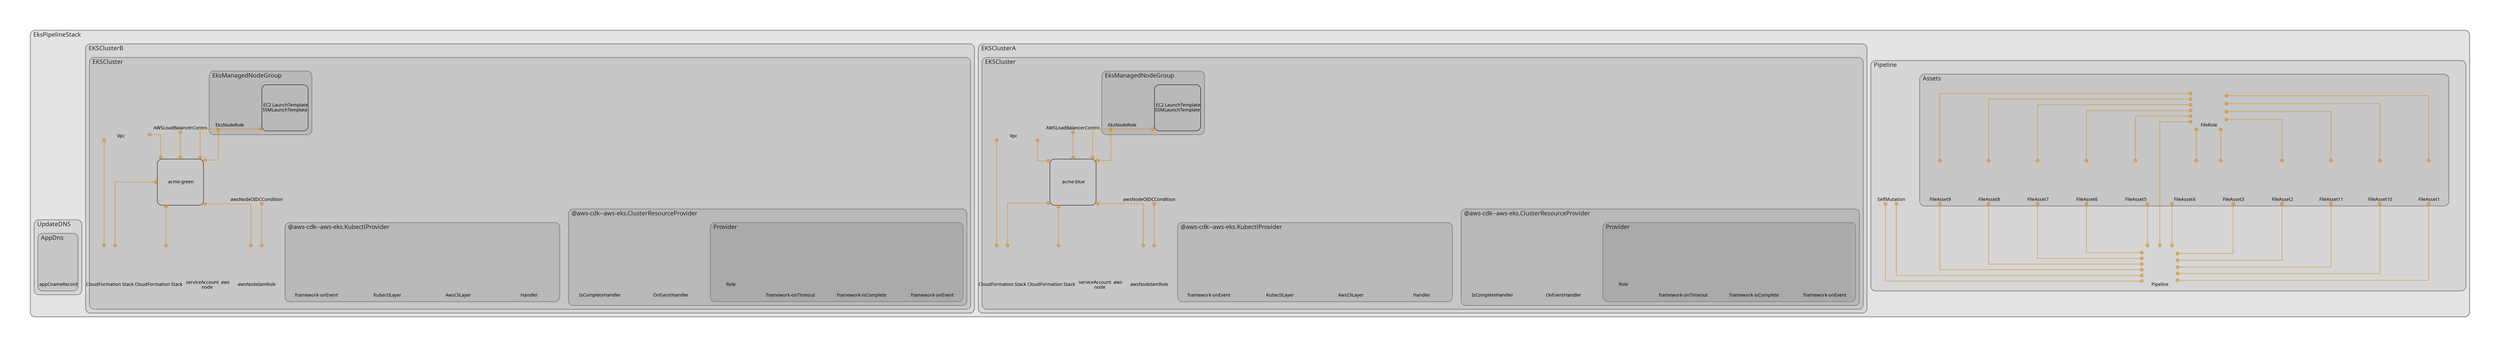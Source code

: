 digraph "Diagram" {
  splines = "ortho";
  pad = "1.0";
  nodesep = "0.60";
  ranksep = "0.75";
  fontname = "Sans-Serif";
  fontsize = "15";
  dpi = "200";
  rankdir = "BT";
  compound = "true";
  fontcolor = "#222222";
  edge [
    color = "#D5871488",
    penwidth = 2,
    arrowhead = "dot",
    arrowtail = "dot",
  ];
  node [
    shape = "box",
    style = "rounded",
    fixedsize = true,
    width = 1.7,
    height = 1.7,
    labelloc = "c",
    imagescale = true,
    fontname = "Sans-Serif",
    fontsize = 8,
    margin = 8,
  ];
  subgraph "EksPipelineStack" {
    subgraph "cluster-SubGraph.EksPipelineStack" {
      graph [
        label = "EksPipelineStack",
        labelloc = "b",
        labeljust = "l",
        margin = "10",
        fontsize = "16",
        penwidth = "2",
        pencolor = "#888888",
        style = "filled,rounded",
        fillcolor = "#e4e4e4",
      ];
      subgraph "cluster-SubGraph.Pipeline" {
        graph [
          label = "Pipeline",
          labelloc = "b",
          labeljust = "l",
          margin = "10",
          fontsize = "16",
          penwidth = "2",
          pencolor = "#888888",
          style = "filled,rounded",
          fillcolor = "#d6d6d6",
        ];
        "EksPipelineStack/Pipeline/Pipeline" [
          label = " Pipeline",
          fontsize = 12,
          image = "/Users/user1/Documents/GitHub/eks-cdk-pipelines/node_modules/cdk-dia/icons/aws/Service/Arch_Developer- Tools/64/Arch_AWS-CodePipeline_64@5x.png",
          imagescale = "true",
          imagepos = "tc",
          penwidth = "0",
          shape = "node",
          fixedsize = "true",
          labelloc = "b",
          width = 1.2,
          height = 1.466,
        ];
        "EksPipelineStack/Pipeline/UpdatePipeline/SelfMutation" [
          label = " SelfMutation",
          fontsize = 12,
          image = "/Users/user1/Documents/GitHub/eks-cdk-pipelines/node_modules/cdk-dia/icons/aws/Service/Arch_Developer- Tools/64/Arch_Amazon-CodeBuild_64@5x.png",
          imagescale = "true",
          imagepos = "tc",
          penwidth = "0",
          shape = "node",
          fixedsize = "true",
          labelloc = "b",
          width = 1.2,
          height = 1.466,
        ];
        subgraph "cluster-SubGraph.Assets" {
          graph [
            label = "Assets",
            labelloc = "b",
            labeljust = "l",
            margin = "10",
            fontsize = "16",
            penwidth = "2",
            pencolor = "#888888",
            style = "filled,rounded",
            fillcolor = "#c7c7c7",
          ];
          "EksPipelineStack/Pipeline/Assets/FileRole" [
            label = " FileRole",
            fontsize = 12,
            image = "/Users/user1/Documents/GitHub/eks-cdk-pipelines/node_modules/cdk-dia/icons/aws/Service/Arch_Security-Identity-Compliance/64/Arch_AWS-Identity-and-Access-Management_64@5x.png",
            imagescale = "true",
            imagepos = "tc",
            penwidth = "0",
            shape = "node",
            fixedsize = "true",
            labelloc = "b",
            width = 1.2,
            height = 1.466,
          ];
          "EksPipelineStack/Pipeline/Assets/FileAsset1" [
            label = " FileAsset1",
            fontsize = 12,
            image = "/Users/user1/Documents/GitHub/eks-cdk-pipelines/node_modules/cdk-dia/icons/aws/Service/Arch_Developer- Tools/64/Arch_Amazon-CodeBuild_64@5x.png",
            imagescale = "true",
            imagepos = "tc",
            penwidth = "0",
            shape = "node",
            fixedsize = "true",
            labelloc = "b",
            width = 1.2,
            height = 1.466,
          ];
          "EksPipelineStack/Pipeline/Assets/FileAsset10" [
            label = " FileAsset10",
            fontsize = 12,
            image = "/Users/user1/Documents/GitHub/eks-cdk-pipelines/node_modules/cdk-dia/icons/aws/Service/Arch_Developer- Tools/64/Arch_Amazon-CodeBuild_64@5x.png",
            imagescale = "true",
            imagepos = "tc",
            penwidth = "0",
            shape = "node",
            fixedsize = "true",
            labelloc = "b",
            width = 1.2,
            height = 1.466,
          ];
          "EksPipelineStack/Pipeline/Assets/FileAsset11" [
            label = " FileAsset11",
            fontsize = 12,
            image = "/Users/user1/Documents/GitHub/eks-cdk-pipelines/node_modules/cdk-dia/icons/aws/Service/Arch_Developer- Tools/64/Arch_Amazon-CodeBuild_64@5x.png",
            imagescale = "true",
            imagepos = "tc",
            penwidth = "0",
            shape = "node",
            fixedsize = "true",
            labelloc = "b",
            width = 1.2,
            height = 1.466,
          ];
          "EksPipelineStack/Pipeline/Assets/FileAsset2" [
            label = " FileAsset2",
            fontsize = 12,
            image = "/Users/user1/Documents/GitHub/eks-cdk-pipelines/node_modules/cdk-dia/icons/aws/Service/Arch_Developer- Tools/64/Arch_Amazon-CodeBuild_64@5x.png",
            imagescale = "true",
            imagepos = "tc",
            penwidth = "0",
            shape = "node",
            fixedsize = "true",
            labelloc = "b",
            width = 1.2,
            height = 1.466,
          ];
          "EksPipelineStack/Pipeline/Assets/FileAsset3" [
            label = " FileAsset3",
            fontsize = 12,
            image = "/Users/user1/Documents/GitHub/eks-cdk-pipelines/node_modules/cdk-dia/icons/aws/Service/Arch_Developer- Tools/64/Arch_Amazon-CodeBuild_64@5x.png",
            imagescale = "true",
            imagepos = "tc",
            penwidth = "0",
            shape = "node",
            fixedsize = "true",
            labelloc = "b",
            width = 1.2,
            height = 1.466,
          ];
          "EksPipelineStack/Pipeline/Assets/FileAsset4" [
            label = " FileAsset4",
            fontsize = 12,
            image = "/Users/user1/Documents/GitHub/eks-cdk-pipelines/node_modules/cdk-dia/icons/aws/Service/Arch_Developer- Tools/64/Arch_Amazon-CodeBuild_64@5x.png",
            imagescale = "true",
            imagepos = "tc",
            penwidth = "0",
            shape = "node",
            fixedsize = "true",
            labelloc = "b",
            width = 1.2,
            height = 1.466,
          ];
          "EksPipelineStack/Pipeline/Assets/FileAsset5" [
            label = " FileAsset5",
            fontsize = 12,
            image = "/Users/user1/Documents/GitHub/eks-cdk-pipelines/node_modules/cdk-dia/icons/aws/Service/Arch_Developer- Tools/64/Arch_Amazon-CodeBuild_64@5x.png",
            imagescale = "true",
            imagepos = "tc",
            penwidth = "0",
            shape = "node",
            fixedsize = "true",
            labelloc = "b",
            width = 1.2,
            height = 1.466,
          ];
          "EksPipelineStack/Pipeline/Assets/FileAsset6" [
            label = " FileAsset6",
            fontsize = 12,
            image = "/Users/user1/Documents/GitHub/eks-cdk-pipelines/node_modules/cdk-dia/icons/aws/Service/Arch_Developer- Tools/64/Arch_Amazon-CodeBuild_64@5x.png",
            imagescale = "true",
            imagepos = "tc",
            penwidth = "0",
            shape = "node",
            fixedsize = "true",
            labelloc = "b",
            width = 1.2,
            height = 1.466,
          ];
          "EksPipelineStack/Pipeline/Assets/FileAsset7" [
            label = " FileAsset7",
            fontsize = 12,
            image = "/Users/user1/Documents/GitHub/eks-cdk-pipelines/node_modules/cdk-dia/icons/aws/Service/Arch_Developer- Tools/64/Arch_Amazon-CodeBuild_64@5x.png",
            imagescale = "true",
            imagepos = "tc",
            penwidth = "0",
            shape = "node",
            fixedsize = "true",
            labelloc = "b",
            width = 1.2,
            height = 1.466,
          ];
          "EksPipelineStack/Pipeline/Assets/FileAsset8" [
            label = " FileAsset8",
            fontsize = 12,
            image = "/Users/user1/Documents/GitHub/eks-cdk-pipelines/node_modules/cdk-dia/icons/aws/Service/Arch_Developer- Tools/64/Arch_Amazon-CodeBuild_64@5x.png",
            imagescale = "true",
            imagepos = "tc",
            penwidth = "0",
            shape = "node",
            fixedsize = "true",
            labelloc = "b",
            width = 1.2,
            height = 1.466,
          ];
          "EksPipelineStack/Pipeline/Assets/FileAsset9" [
            label = " FileAsset9",
            fontsize = 12,
            image = "/Users/user1/Documents/GitHub/eks-cdk-pipelines/node_modules/cdk-dia/icons/aws/Service/Arch_Developer- Tools/64/Arch_Amazon-CodeBuild_64@5x.png",
            imagescale = "true",
            imagepos = "tc",
            penwidth = "0",
            shape = "node",
            fixedsize = "true",
            labelloc = "b",
            width = 1.2,
            height = 1.466,
          ];
        }
      }
      subgraph "cluster-SubGraph.EKSClusterA" {
        graph [
          label = "EKSClusterA",
          labelloc = "b",
          labeljust = "l",
          margin = "10",
          fontsize = "16",
          penwidth = "2",
          pencolor = "#888888",
          style = "filled,rounded",
          fillcolor = "#d6d6d6",
        ];
        subgraph "cluster-SubGraph.EKSCluster" {
          graph [
            label = "EKSCluster",
            labelloc = "b",
            labeljust = "l",
            margin = "10",
            fontsize = "16",
            penwidth = "2",
            pencolor = "#888888",
            style = "filled,rounded",
            fillcolor = "#c7c7c7",
          ];
          "EksPipelineStack/EKSClusterA/EKSCluster/Vpc" [
            label = " Vpc",
            fontsize = 12,
            image = "/Users/user1/Documents/GitHub/eks-cdk-pipelines/node_modules/cdk-dia/icons/aws/Service/Arch_Networking-Content/64/Arch_Amazon-Virtual-Private-Cloud_64@5x.png",
            imagescale = "true",
            imagepos = "tc",
            penwidth = "0",
            shape = "node",
            fixedsize = "true",
            labelloc = "b",
            width = 2,
            height = 2.266,
          ];
          "EksPipelineStack/EKSClusterA/EKSCluster/acme-blue" [
            label = " acme-blue",
            fontsize = 12,
          ];
          "EksPipelineStack/EKSClusterA/EKSCluster/awsNodeOIDCCondition" [
            label = " awsNodeOIDCCondition",
            fontsize = 12,
            image = "/Users/user1/Documents/GitHub/eks-cdk-pipelines/node_modules/cdk-dia/icons/aws/Service/Arch_Management-Governance/64/Arch_AWS-CloudFormation_64@5x.png",
            imagescale = "true",
            imagepos = "tc",
            penwidth = "0",
            shape = "node",
            fixedsize = "true",
            labelloc = "b",
            width = 1.2,
            height = 1.466,
          ];
          "EksPipelineStack/EKSClusterA/EKSCluster/awsNodeIamRole" [
            label = " awsNodeIamRole",
            fontsize = 12,
            image = "/Users/user1/Documents/GitHub/eks-cdk-pipelines/node_modules/cdk-dia/icons/aws/Service/Arch_Security-Identity-Compliance/64/Arch_AWS-Identity-and-Access-Management_64@5x.png",
            imagescale = "true",
            imagepos = "tc",
            penwidth = "0",
            shape = "node",
            fixedsize = "true",
            labelloc = "b",
            width = 1.2,
            height = 1.466,
          ];
          "EksPipelineStack/EKSClusterA/EKSCluster/serviceAccount--aws-node" [
            label = " serviceAccount  aws\nnode",
            fontsize = 12,
            image = "/Users/user1/Documents/GitHub/eks-cdk-pipelines/node_modules/cdk-dia/icons/aws/Service/Arch_Management-Governance/64/Arch_AWS-CloudFormation_64@5x.png",
            imagescale = "true",
            imagepos = "tc",
            penwidth = "0",
            shape = "node",
            fixedsize = "true",
            labelloc = "b",
            width = 1.2,
            height = 1.682,
          ];
          "EksPipelineStack/EKSClusterA/EKSCluster/@aws-cdk--aws-eks.ClusterResourceProvider.NestedStack/@aws-cdk--aws-eks.ClusterResourceProvider.NestedStackResource" [
            label = " CloudFormation Stack",
            fontsize = 12,
            image = "/Users/user1/Documents/GitHub/eks-cdk-pipelines/node_modules/cdk-dia/icons/aws/Service/Arch_Management-Governance/64/Arch_AWS-CloudFormation_64@5x.png",
            imagescale = "true",
            imagepos = "tc",
            penwidth = "0",
            shape = "node",
            fixedsize = "true",
            labelloc = "b",
            width = 1.2,
            height = 1.466,
          ];
          "EksPipelineStack/EKSClusterA/EKSCluster/@aws-cdk--aws-eks.KubectlProvider.NestedStack/@aws-cdk--aws-eks.KubectlProvider.NestedStackResource" [
            label = " CloudFormation Stack",
            fontsize = 12,
            image = "/Users/user1/Documents/GitHub/eks-cdk-pipelines/node_modules/cdk-dia/icons/aws/Service/Arch_Management-Governance/64/Arch_AWS-CloudFormation_64@5x.png",
            imagescale = "true",
            imagepos = "tc",
            penwidth = "0",
            shape = "node",
            fixedsize = "true",
            labelloc = "b",
            width = 1.2,
            height = 1.466,
          ];
          "EksPipelineStack/EKSClusterA/EKSCluster/AWSLoadBalancerController/AWSLoadBalancerControllerIAMPolicy" [
            label = "\nAWSLoadBalancerContro",
            fontsize = 12,
            image = "/Users/user1/Documents/GitHub/eks-cdk-pipelines/node_modules/cdk-dia/icons/aws/Service/Arch_Security-Identity-Compliance/64/Arch_AWS-Identity-and-Access-Management_64@5x.png",
            imagescale = "true",
            imagepos = "tc",
            penwidth = "0",
            shape = "node",
            fixedsize = "true",
            labelloc = "b",
            width = 1.2,
            height = 1.682,
          ];
          subgraph "cluster-SubGraph.@aws-cdk--aws-eks.ClusterResourceProvider" {
            graph [
              label = "@aws-cdk--aws-eks.ClusterResourceProvider",
              labelloc = "b",
              labeljust = "l",
              margin = "10",
              fontsize = "16",
              penwidth = "2",
              pencolor = "#888888",
              style = "filled,rounded",
              fillcolor = "#b9b9b9",
            ];
            "EksPipelineStack/EKSClusterA/EKSCluster/@aws-cdk--aws-eks.ClusterResourceProvider/OnEventHandler" [
              label = " OnEventHandler",
              fontsize = 12,
              image = "/Users/user1/Documents/GitHub/eks-cdk-pipelines/node_modules/cdk-dia/icons/aws/Service/Arch_Compute/64/Arch_AWS-Lambda_64@5x.png",
              imagescale = "true",
              imagepos = "tc",
              penwidth = "0",
              shape = "node",
              fixedsize = "true",
              labelloc = "b",
              width = 2,
              height = 2.266,
            ];
            "EksPipelineStack/EKSClusterA/EKSCluster/@aws-cdk--aws-eks.ClusterResourceProvider/IsCompleteHandler" [
              label = " IsCompleteHandler",
              fontsize = 12,
              image = "/Users/user1/Documents/GitHub/eks-cdk-pipelines/node_modules/cdk-dia/icons/aws/Service/Arch_Compute/64/Arch_AWS-Lambda_64@5x.png",
              imagescale = "true",
              imagepos = "tc",
              penwidth = "0",
              shape = "node",
              fixedsize = "true",
              labelloc = "b",
              width = 2,
              height = 2.266,
            ];
            subgraph "cluster-SubGraph.Provider" {
              graph [
                label = "Provider",
                labelloc = "b",
                labeljust = "l",
                margin = "10",
                fontsize = "16",
                penwidth = "2",
                pencolor = "#888888",
                style = "filled,rounded",
                fillcolor = "#aaaaaa",
              ];
              "EksPipelineStack/EKSClusterA/EKSCluster/@aws-cdk--aws-eks.ClusterResourceProvider/Provider/framework-onEvent" [
                label = " framework-onEvent",
                fontsize = 12,
                image = "/Users/user1/Documents/GitHub/eks-cdk-pipelines/node_modules/cdk-dia/icons/aws/Service/Arch_Compute/64/Arch_AWS-Lambda_64@5x.png",
                imagescale = "true",
                imagepos = "tc",
                penwidth = "0",
                shape = "node",
                fixedsize = "true",
                labelloc = "b",
                width = 2,
                height = 2.266,
              ];
              "EksPipelineStack/EKSClusterA/EKSCluster/@aws-cdk--aws-eks.ClusterResourceProvider/Provider/framework-isComplete" [
                label = " framework-isComplete",
                fontsize = 12,
                image = "/Users/user1/Documents/GitHub/eks-cdk-pipelines/node_modules/cdk-dia/icons/aws/Service/Arch_Compute/64/Arch_AWS-Lambda_64@5x.png",
                imagescale = "true",
                imagepos = "tc",
                penwidth = "0",
                shape = "node",
                fixedsize = "true",
                labelloc = "b",
                width = 2,
                height = 2.266,
              ];
              "EksPipelineStack/EKSClusterA/EKSCluster/@aws-cdk--aws-eks.ClusterResourceProvider/Provider/framework-onTimeout" [
                label = " framework-onTimeout",
                fontsize = 12,
                image = "/Users/user1/Documents/GitHub/eks-cdk-pipelines/node_modules/cdk-dia/icons/aws/Service/Arch_Compute/64/Arch_AWS-Lambda_64@5x.png",
                imagescale = "true",
                imagepos = "tc",
                penwidth = "0",
                shape = "node",
                fixedsize = "true",
                labelloc = "b",
                width = 2,
                height = 2.266,
              ];
              "EksPipelineStack/EKSClusterA/EKSCluster/@aws-cdk--aws-eks.ClusterResourceProvider/Provider/waiter-state-machine/Role" [
                label = " Role",
                fontsize = 12,
                image = "/Users/user1/Documents/GitHub/eks-cdk-pipelines/node_modules/cdk-dia/icons/aws/Service/Arch_Security-Identity-Compliance/64/Arch_AWS-Identity-and-Access-Management_64@5x.png",
                imagescale = "true",
                imagepos = "tc",
                penwidth = "0",
                shape = "node",
                fixedsize = "true",
                labelloc = "b",
                width = 1.2,
                height = 1.466,
              ];
            }
          }
          subgraph "cluster-SubGraph.@aws-cdk--aws-eks.KubectlProvider" {
            graph [
              label = "@aws-cdk--aws-eks.KubectlProvider",
              labelloc = "b",
              labeljust = "l",
              margin = "10",
              fontsize = "16",
              penwidth = "2",
              pencolor = "#888888",
              style = "filled,rounded",
              fillcolor = "#b9b9b9",
            ];
            "EksPipelineStack/EKSClusterA/EKSCluster/@aws-cdk--aws-eks.KubectlProvider/Handler" [
              label = " Handler",
              fontsize = 12,
              image = "/Users/user1/Documents/GitHub/eks-cdk-pipelines/node_modules/cdk-dia/icons/aws/Service/Arch_Compute/64/Arch_AWS-Lambda_64@5x.png",
              imagescale = "true",
              imagepos = "tc",
              penwidth = "0",
              shape = "node",
              fixedsize = "true",
              labelloc = "b",
              width = 2,
              height = 2.266,
            ];
            "EksPipelineStack/EKSClusterA/EKSCluster/@aws-cdk--aws-eks.KubectlProvider/AwsCliLayer" [
              label = " AwsCliLayer",
              fontsize = 12,
              image = "/Users/user1/Documents/GitHub/eks-cdk-pipelines/node_modules/cdk-dia/icons/aws/Service/Arch_Compute/64/Arch_AWS-Lambda_64@5x.png",
              imagescale = "true",
              imagepos = "tc",
              penwidth = "0",
              shape = "node",
              fixedsize = "true",
              labelloc = "b",
              width = 2,
              height = 2.266,
            ];
            "EksPipelineStack/EKSClusterA/EKSCluster/@aws-cdk--aws-eks.KubectlProvider/KubectlLayer" [
              label = " KubectlLayer",
              fontsize = 12,
              image = "/Users/user1/Documents/GitHub/eks-cdk-pipelines/node_modules/cdk-dia/icons/aws/Service/Arch_Compute/64/Arch_AWS-Lambda_64@5x.png",
              imagescale = "true",
              imagepos = "tc",
              penwidth = "0",
              shape = "node",
              fixedsize = "true",
              labelloc = "b",
              width = 2,
              height = 2.266,
            ];
            "EksPipelineStack/EKSClusterA/EKSCluster/@aws-cdk--aws-eks.KubectlProvider/Provider/framework-onEvent" [
              label = " framework-onEvent",
              fontsize = 12,
              image = "/Users/user1/Documents/GitHub/eks-cdk-pipelines/node_modules/cdk-dia/icons/aws/Service/Arch_Compute/64/Arch_AWS-Lambda_64@5x.png",
              imagescale = "true",
              imagepos = "tc",
              penwidth = "0",
              shape = "node",
              fixedsize = "true",
              labelloc = "b",
              width = 2,
              height = 2.266,
            ];
          }
          subgraph "cluster-SubGraph.EksManagedNodeGroup" {
            graph [
              label = "EksManagedNodeGroup",
              labelloc = "b",
              labeljust = "l",
              margin = "10",
              fontsize = "16",
              penwidth = "2",
              pencolor = "#888888",
              style = "filled,rounded",
              fillcolor = "#b9b9b9",
            ];
            "EksPipelineStack/EKSClusterA/EKSCluster/EksManagedNodeGroup/SSMLaunchTemplate" [
              label = " EC2 LaunchTemplate\nSSMLaunchTemplate",
              fontsize = 12,
            ];
            "EksPipelineStack/EKSClusterA/EKSCluster/EksManagedNodeGroup/EksNodeRole" [
              label = " EksNodeRole",
              fontsize = 12,
              image = "/Users/user1/Documents/GitHub/eks-cdk-pipelines/node_modules/cdk-dia/icons/aws/Service/Arch_Security-Identity-Compliance/64/Arch_AWS-Identity-and-Access-Management_64@5x.png",
              imagescale = "true",
              imagepos = "tc",
              penwidth = "0",
              shape = "node",
              fixedsize = "true",
              labelloc = "b",
              width = 1.2,
              height = 1.466,
            ];
          }
        }
      }
      subgraph "cluster-SubGraph.EKSClusterB" {
        graph [
          label = "EKSClusterB",
          labelloc = "b",
          labeljust = "l",
          margin = "10",
          fontsize = "16",
          penwidth = "2",
          pencolor = "#888888",
          style = "filled,rounded",
          fillcolor = "#d6d6d6",
        ];
        subgraph "cluster-SubGraph.EKSCluster" {
          graph [
            label = "EKSCluster",
            labelloc = "b",
            labeljust = "l",
            margin = "10",
            fontsize = "16",
            penwidth = "2",
            pencolor = "#888888",
            style = "filled,rounded",
            fillcolor = "#c7c7c7",
          ];
          "EksPipelineStack/EKSClusterB/EKSCluster/Vpc" [
            label = " Vpc",
            fontsize = 12,
            image = "/Users/user1/Documents/GitHub/eks-cdk-pipelines/node_modules/cdk-dia/icons/aws/Service/Arch_Networking-Content/64/Arch_Amazon-Virtual-Private-Cloud_64@5x.png",
            imagescale = "true",
            imagepos = "tc",
            penwidth = "0",
            shape = "node",
            fixedsize = "true",
            labelloc = "b",
            width = 2,
            height = 2.266,
          ];
          "EksPipelineStack/EKSClusterB/EKSCluster/acme-green" [
            label = " acme-green",
            fontsize = 12,
          ];
          "EksPipelineStack/EKSClusterB/EKSCluster/awsNodeOIDCCondition" [
            label = " awsNodeOIDCCondition",
            fontsize = 12,
            image = "/Users/user1/Documents/GitHub/eks-cdk-pipelines/node_modules/cdk-dia/icons/aws/Service/Arch_Management-Governance/64/Arch_AWS-CloudFormation_64@5x.png",
            imagescale = "true",
            imagepos = "tc",
            penwidth = "0",
            shape = "node",
            fixedsize = "true",
            labelloc = "b",
            width = 1.2,
            height = 1.466,
          ];
          "EksPipelineStack/EKSClusterB/EKSCluster/awsNodeIamRole" [
            label = " awsNodeIamRole",
            fontsize = 12,
            image = "/Users/user1/Documents/GitHub/eks-cdk-pipelines/node_modules/cdk-dia/icons/aws/Service/Arch_Security-Identity-Compliance/64/Arch_AWS-Identity-and-Access-Management_64@5x.png",
            imagescale = "true",
            imagepos = "tc",
            penwidth = "0",
            shape = "node",
            fixedsize = "true",
            labelloc = "b",
            width = 1.2,
            height = 1.466,
          ];
          "EksPipelineStack/EKSClusterB/EKSCluster/serviceAccount--aws-node" [
            label = " serviceAccount  aws\nnode",
            fontsize = 12,
            image = "/Users/user1/Documents/GitHub/eks-cdk-pipelines/node_modules/cdk-dia/icons/aws/Service/Arch_Management-Governance/64/Arch_AWS-CloudFormation_64@5x.png",
            imagescale = "true",
            imagepos = "tc",
            penwidth = "0",
            shape = "node",
            fixedsize = "true",
            labelloc = "b",
            width = 1.2,
            height = 1.682,
          ];
          "EksPipelineStack/EKSClusterB/EKSCluster/@aws-cdk--aws-eks.ClusterResourceProvider.NestedStack/@aws-cdk--aws-eks.ClusterResourceProvider.NestedStackResource" [
            label = " CloudFormation Stack",
            fontsize = 12,
            image = "/Users/user1/Documents/GitHub/eks-cdk-pipelines/node_modules/cdk-dia/icons/aws/Service/Arch_Management-Governance/64/Arch_AWS-CloudFormation_64@5x.png",
            imagescale = "true",
            imagepos = "tc",
            penwidth = "0",
            shape = "node",
            fixedsize = "true",
            labelloc = "b",
            width = 1.2,
            height = 1.466,
          ];
          "EksPipelineStack/EKSClusterB/EKSCluster/@aws-cdk--aws-eks.KubectlProvider.NestedStack/@aws-cdk--aws-eks.KubectlProvider.NestedStackResource" [
            label = " CloudFormation Stack",
            fontsize = 12,
            image = "/Users/user1/Documents/GitHub/eks-cdk-pipelines/node_modules/cdk-dia/icons/aws/Service/Arch_Management-Governance/64/Arch_AWS-CloudFormation_64@5x.png",
            imagescale = "true",
            imagepos = "tc",
            penwidth = "0",
            shape = "node",
            fixedsize = "true",
            labelloc = "b",
            width = 1.2,
            height = 1.466,
          ];
          "EksPipelineStack/EKSClusterB/EKSCluster/AWSLoadBalancerController/AWSLoadBalancerControllerIAMPolicy" [
            label = "\nAWSLoadBalancerContro",
            fontsize = 12,
            image = "/Users/user1/Documents/GitHub/eks-cdk-pipelines/node_modules/cdk-dia/icons/aws/Service/Arch_Security-Identity-Compliance/64/Arch_AWS-Identity-and-Access-Management_64@5x.png",
            imagescale = "true",
            imagepos = "tc",
            penwidth = "0",
            shape = "node",
            fixedsize = "true",
            labelloc = "b",
            width = 1.2,
            height = 1.682,
          ];
          subgraph "cluster-SubGraph.@aws-cdk--aws-eks.ClusterResourceProvider" {
            graph [
              label = "@aws-cdk--aws-eks.ClusterResourceProvider",
              labelloc = "b",
              labeljust = "l",
              margin = "10",
              fontsize = "16",
              penwidth = "2",
              pencolor = "#888888",
              style = "filled,rounded",
              fillcolor = "#b9b9b9",
            ];
            "EksPipelineStack/EKSClusterB/EKSCluster/@aws-cdk--aws-eks.ClusterResourceProvider/OnEventHandler" [
              label = " OnEventHandler",
              fontsize = 12,
              image = "/Users/user1/Documents/GitHub/eks-cdk-pipelines/node_modules/cdk-dia/icons/aws/Service/Arch_Compute/64/Arch_AWS-Lambda_64@5x.png",
              imagescale = "true",
              imagepos = "tc",
              penwidth = "0",
              shape = "node",
              fixedsize = "true",
              labelloc = "b",
              width = 2,
              height = 2.266,
            ];
            "EksPipelineStack/EKSClusterB/EKSCluster/@aws-cdk--aws-eks.ClusterResourceProvider/IsCompleteHandler" [
              label = " IsCompleteHandler",
              fontsize = 12,
              image = "/Users/user1/Documents/GitHub/eks-cdk-pipelines/node_modules/cdk-dia/icons/aws/Service/Arch_Compute/64/Arch_AWS-Lambda_64@5x.png",
              imagescale = "true",
              imagepos = "tc",
              penwidth = "0",
              shape = "node",
              fixedsize = "true",
              labelloc = "b",
              width = 2,
              height = 2.266,
            ];
            subgraph "cluster-SubGraph.Provider" {
              graph [
                label = "Provider",
                labelloc = "b",
                labeljust = "l",
                margin = "10",
                fontsize = "16",
                penwidth = "2",
                pencolor = "#888888",
                style = "filled,rounded",
                fillcolor = "#aaaaaa",
              ];
              "EksPipelineStack/EKSClusterB/EKSCluster/@aws-cdk--aws-eks.ClusterResourceProvider/Provider/framework-onEvent" [
                label = " framework-onEvent",
                fontsize = 12,
                image = "/Users/user1/Documents/GitHub/eks-cdk-pipelines/node_modules/cdk-dia/icons/aws/Service/Arch_Compute/64/Arch_AWS-Lambda_64@5x.png",
                imagescale = "true",
                imagepos = "tc",
                penwidth = "0",
                shape = "node",
                fixedsize = "true",
                labelloc = "b",
                width = 2,
                height = 2.266,
              ];
              "EksPipelineStack/EKSClusterB/EKSCluster/@aws-cdk--aws-eks.ClusterResourceProvider/Provider/framework-isComplete" [
                label = " framework-isComplete",
                fontsize = 12,
                image = "/Users/user1/Documents/GitHub/eks-cdk-pipelines/node_modules/cdk-dia/icons/aws/Service/Arch_Compute/64/Arch_AWS-Lambda_64@5x.png",
                imagescale = "true",
                imagepos = "tc",
                penwidth = "0",
                shape = "node",
                fixedsize = "true",
                labelloc = "b",
                width = 2,
                height = 2.266,
              ];
              "EksPipelineStack/EKSClusterB/EKSCluster/@aws-cdk--aws-eks.ClusterResourceProvider/Provider/framework-onTimeout" [
                label = " framework-onTimeout",
                fontsize = 12,
                image = "/Users/user1/Documents/GitHub/eks-cdk-pipelines/node_modules/cdk-dia/icons/aws/Service/Arch_Compute/64/Arch_AWS-Lambda_64@5x.png",
                imagescale = "true",
                imagepos = "tc",
                penwidth = "0",
                shape = "node",
                fixedsize = "true",
                labelloc = "b",
                width = 2,
                height = 2.266,
              ];
              "EksPipelineStack/EKSClusterB/EKSCluster/@aws-cdk--aws-eks.ClusterResourceProvider/Provider/waiter-state-machine/Role" [
                label = " Role",
                fontsize = 12,
                image = "/Users/user1/Documents/GitHub/eks-cdk-pipelines/node_modules/cdk-dia/icons/aws/Service/Arch_Security-Identity-Compliance/64/Arch_AWS-Identity-and-Access-Management_64@5x.png",
                imagescale = "true",
                imagepos = "tc",
                penwidth = "0",
                shape = "node",
                fixedsize = "true",
                labelloc = "b",
                width = 1.2,
                height = 1.466,
              ];
            }
          }
          subgraph "cluster-SubGraph.@aws-cdk--aws-eks.KubectlProvider" {
            graph [
              label = "@aws-cdk--aws-eks.KubectlProvider",
              labelloc = "b",
              labeljust = "l",
              margin = "10",
              fontsize = "16",
              penwidth = "2",
              pencolor = "#888888",
              style = "filled,rounded",
              fillcolor = "#b9b9b9",
            ];
            "EksPipelineStack/EKSClusterB/EKSCluster/@aws-cdk--aws-eks.KubectlProvider/Handler" [
              label = " Handler",
              fontsize = 12,
              image = "/Users/user1/Documents/GitHub/eks-cdk-pipelines/node_modules/cdk-dia/icons/aws/Service/Arch_Compute/64/Arch_AWS-Lambda_64@5x.png",
              imagescale = "true",
              imagepos = "tc",
              penwidth = "0",
              shape = "node",
              fixedsize = "true",
              labelloc = "b",
              width = 2,
              height = 2.266,
            ];
            "EksPipelineStack/EKSClusterB/EKSCluster/@aws-cdk--aws-eks.KubectlProvider/AwsCliLayer" [
              label = " AwsCliLayer",
              fontsize = 12,
              image = "/Users/user1/Documents/GitHub/eks-cdk-pipelines/node_modules/cdk-dia/icons/aws/Service/Arch_Compute/64/Arch_AWS-Lambda_64@5x.png",
              imagescale = "true",
              imagepos = "tc",
              penwidth = "0",
              shape = "node",
              fixedsize = "true",
              labelloc = "b",
              width = 2,
              height = 2.266,
            ];
            "EksPipelineStack/EKSClusterB/EKSCluster/@aws-cdk--aws-eks.KubectlProvider/KubectlLayer" [
              label = " KubectlLayer",
              fontsize = 12,
              image = "/Users/user1/Documents/GitHub/eks-cdk-pipelines/node_modules/cdk-dia/icons/aws/Service/Arch_Compute/64/Arch_AWS-Lambda_64@5x.png",
              imagescale = "true",
              imagepos = "tc",
              penwidth = "0",
              shape = "node",
              fixedsize = "true",
              labelloc = "b",
              width = 2,
              height = 2.266,
            ];
            "EksPipelineStack/EKSClusterB/EKSCluster/@aws-cdk--aws-eks.KubectlProvider/Provider/framework-onEvent" [
              label = " framework-onEvent",
              fontsize = 12,
              image = "/Users/user1/Documents/GitHub/eks-cdk-pipelines/node_modules/cdk-dia/icons/aws/Service/Arch_Compute/64/Arch_AWS-Lambda_64@5x.png",
              imagescale = "true",
              imagepos = "tc",
              penwidth = "0",
              shape = "node",
              fixedsize = "true",
              labelloc = "b",
              width = 2,
              height = 2.266,
            ];
          }
          subgraph "cluster-SubGraph.EksManagedNodeGroup" {
            graph [
              label = "EksManagedNodeGroup",
              labelloc = "b",
              labeljust = "l",
              margin = "10",
              fontsize = "16",
              penwidth = "2",
              pencolor = "#888888",
              style = "filled,rounded",
              fillcolor = "#b9b9b9",
            ];
            "EksPipelineStack/EKSClusterB/EKSCluster/EksManagedNodeGroup/SSMLaunchTemplate" [
              label = " EC2 LaunchTemplate\nSSMLaunchTemplate",
              fontsize = 12,
            ];
            "EksPipelineStack/EKSClusterB/EKSCluster/EksManagedNodeGroup/EksNodeRole" [
              label = " EksNodeRole",
              fontsize = 12,
              image = "/Users/user1/Documents/GitHub/eks-cdk-pipelines/node_modules/cdk-dia/icons/aws/Service/Arch_Security-Identity-Compliance/64/Arch_AWS-Identity-and-Access-Management_64@5x.png",
              imagescale = "true",
              imagepos = "tc",
              penwidth = "0",
              shape = "node",
              fixedsize = "true",
              labelloc = "b",
              width = 1.2,
              height = 1.466,
            ];
          }
        }
      }
      subgraph "cluster-SubGraph.UpdateDNS" {
        graph [
          label = "UpdateDNS",
          labelloc = "b",
          labeljust = "l",
          margin = "10",
          fontsize = "16",
          penwidth = "2",
          pencolor = "#888888",
          style = "filled,rounded",
          fillcolor = "#d6d6d6",
        ];
        subgraph "cluster-SubGraph.AppDns" {
          graph [
            label = "AppDns",
            labelloc = "b",
            labeljust = "l",
            margin = "10",
            fontsize = "16",
            penwidth = "2",
            pencolor = "#888888",
            style = "filled,rounded",
            fillcolor = "#c7c7c7",
          ];
          "EksPipelineStack/UpdateDNS/AppDns/appCnameRecord" [
            label = " appCnameRecord",
            fontsize = 12,
            image = "/Users/user1/Documents/GitHub/eks-cdk-pipelines/node_modules/cdk-dia/icons/aws/Resource/Res_Networking-and-Content-Delivery/Res_48_Dark/Res_Amazon-Route-53-Hosted-Zone_48_Dark_gen.png",
            imagescale = "true",
            imagepos = "tc",
            penwidth = "0",
            shape = "node",
            fixedsize = "true",
            labelloc = "b",
            width = 1.2,
            height = 1.466,
          ];
        }
      }
    }
  }
  "EksPipelineStack/Pipeline/Pipeline" -> "EksPipelineStack/Pipeline/UpdatePipeline/SelfMutation" [
    dir = "both",
  ];
  "EksPipelineStack/Pipeline/Pipeline" -> "EksPipelineStack/Pipeline/Assets/FileAsset1" [
    dir = "both",
  ];
  "EksPipelineStack/Pipeline/Pipeline" -> "EksPipelineStack/Pipeline/Assets/FileAsset10" [
    dir = "both",
  ];
  "EksPipelineStack/Pipeline/Pipeline" -> "EksPipelineStack/Pipeline/Assets/FileAsset11" [
    dir = "both",
  ];
  "EksPipelineStack/Pipeline/Pipeline" -> "EksPipelineStack/Pipeline/Assets/FileAsset2" [
    dir = "both",
  ];
  "EksPipelineStack/Pipeline/Pipeline" -> "EksPipelineStack/Pipeline/Assets/FileAsset3" [
    dir = "both",
  ];
  "EksPipelineStack/Pipeline/Pipeline" -> "EksPipelineStack/Pipeline/Assets/FileAsset4" [
    dir = "both",
  ];
  "EksPipelineStack/Pipeline/Pipeline" -> "EksPipelineStack/Pipeline/Assets/FileAsset5" [
    dir = "both",
  ];
  "EksPipelineStack/Pipeline/Pipeline" -> "EksPipelineStack/Pipeline/Assets/FileAsset6" [
    dir = "both",
  ];
  "EksPipelineStack/Pipeline/Pipeline" -> "EksPipelineStack/Pipeline/Assets/FileAsset7" [
    dir = "both",
  ];
  "EksPipelineStack/Pipeline/Pipeline" -> "EksPipelineStack/Pipeline/Assets/FileAsset8" [
    dir = "both",
  ];
  "EksPipelineStack/Pipeline/Pipeline" -> "EksPipelineStack/Pipeline/Assets/FileAsset9" [
    dir = "both",
  ];
  "EksPipelineStack/Pipeline/Assets/FileRole" -> "EksPipelineStack/Pipeline/Pipeline" [
    dir = "both",
  ];
  "EksPipelineStack/Pipeline/Assets/FileAsset1" -> "EksPipelineStack/Pipeline/Assets/FileRole" [
    dir = "both",
  ];
  "EksPipelineStack/Pipeline/Assets/FileAsset10" -> "EksPipelineStack/Pipeline/Assets/FileRole" [
    dir = "both",
  ];
  "EksPipelineStack/Pipeline/Assets/FileAsset11" -> "EksPipelineStack/Pipeline/Assets/FileRole" [
    dir = "both",
  ];
  "EksPipelineStack/Pipeline/Assets/FileAsset2" -> "EksPipelineStack/Pipeline/Assets/FileRole" [
    dir = "both",
  ];
  "EksPipelineStack/Pipeline/Assets/FileAsset3" -> "EksPipelineStack/Pipeline/Assets/FileRole" [
    dir = "both",
  ];
  "EksPipelineStack/Pipeline/Assets/FileAsset4" -> "EksPipelineStack/Pipeline/Assets/FileRole" [
    dir = "both",
  ];
  "EksPipelineStack/Pipeline/Assets/FileAsset5" -> "EksPipelineStack/Pipeline/Assets/FileRole" [
    dir = "both",
  ];
  "EksPipelineStack/Pipeline/Assets/FileAsset6" -> "EksPipelineStack/Pipeline/Assets/FileRole" [
    dir = "both",
  ];
  "EksPipelineStack/Pipeline/Assets/FileAsset7" -> "EksPipelineStack/Pipeline/Assets/FileRole" [
    dir = "both",
  ];
  "EksPipelineStack/Pipeline/Assets/FileAsset8" -> "EksPipelineStack/Pipeline/Assets/FileRole" [
    dir = "both",
  ];
  "EksPipelineStack/Pipeline/Assets/FileAsset9" -> "EksPipelineStack/Pipeline/Assets/FileRole" [
    dir = "both",
  ];
  "EksPipelineStack/Pipeline/UpdatePipeline/SelfMutation" -> "EksPipelineStack/Pipeline/Pipeline" [
    dir = "both",
  ];
  "EksPipelineStack/EKSClusterA/EKSCluster/acme-blue" -> "EksPipelineStack/EKSClusterA/EKSCluster/Vpc" [
    dir = "both",
  ];
  "EksPipelineStack/EKSClusterA/EKSCluster/acme-blue" -> "EksPipelineStack/EKSClusterA/EKSCluster/EksManagedNodeGroup/SSMLaunchTemplate" [
    dir = "both",
  ];
  "EksPipelineStack/EKSClusterA/EKSCluster/acme-blue" -> "EksPipelineStack/EKSClusterA/EKSCluster/EksManagedNodeGroup/EksNodeRole" [
    dir = "both",
  ];
  "EksPipelineStack/EKSClusterA/EKSCluster/acme-blue" -> "EksPipelineStack/EKSClusterA/EKSCluster/AWSLoadBalancerController/AWSLoadBalancerControllerIAMPolicy" [
    dir = "both",
  ];
  "EksPipelineStack/EKSClusterA/EKSCluster/awsNodeIamRole" -> "EksPipelineStack/EKSClusterA/EKSCluster/acme-blue" [
    dir = "both",
  ];
  "EksPipelineStack/EKSClusterA/EKSCluster/awsNodeIamRole" -> "EksPipelineStack/EKSClusterA/EKSCluster/awsNodeOIDCCondition" [
    dir = "both",
  ];
  "EksPipelineStack/EKSClusterA/EKSCluster/@aws-cdk--aws-eks.ClusterResourceProvider.NestedStack/@aws-cdk--aws-eks.ClusterResourceProvider.NestedStackResource" -> "EksPipelineStack/EKSClusterA/EKSCluster/acme-blue" [
    dir = "both",
  ];
  "EksPipelineStack/EKSClusterA/EKSCluster/@aws-cdk--aws-eks.KubectlProvider.NestedStack/@aws-cdk--aws-eks.KubectlProvider.NestedStackResource" -> "EksPipelineStack/EKSClusterA/EKSCluster/Vpc" [
    dir = "both",
  ];
  "EksPipelineStack/EKSClusterA/EKSCluster/@aws-cdk--aws-eks.KubectlProvider.NestedStack/@aws-cdk--aws-eks.KubectlProvider.NestedStackResource" -> "EksPipelineStack/EKSClusterA/EKSCluster/acme-blue" [
    dir = "both",
  ];
  "EksPipelineStack/EKSClusterB/EKSCluster/acme-green" -> "EksPipelineStack/EKSClusterB/EKSCluster/Vpc" [
    dir = "both",
  ];
  "EksPipelineStack/EKSClusterB/EKSCluster/acme-green" -> "EksPipelineStack/EKSClusterB/EKSCluster/EksManagedNodeGroup/SSMLaunchTemplate" [
    dir = "both",
  ];
  "EksPipelineStack/EKSClusterB/EKSCluster/acme-green" -> "EksPipelineStack/EKSClusterB/EKSCluster/EksManagedNodeGroup/EksNodeRole" [
    dir = "both",
  ];
  "EksPipelineStack/EKSClusterB/EKSCluster/acme-green" -> "EksPipelineStack/EKSClusterB/EKSCluster/AWSLoadBalancerController/AWSLoadBalancerControllerIAMPolicy" [
    dir = "both",
  ];
  "EksPipelineStack/EKSClusterB/EKSCluster/awsNodeIamRole" -> "EksPipelineStack/EKSClusterB/EKSCluster/acme-green" [
    dir = "both",
  ];
  "EksPipelineStack/EKSClusterB/EKSCluster/awsNodeIamRole" -> "EksPipelineStack/EKSClusterB/EKSCluster/awsNodeOIDCCondition" [
    dir = "both",
  ];
  "EksPipelineStack/EKSClusterB/EKSCluster/@aws-cdk--aws-eks.ClusterResourceProvider.NestedStack/@aws-cdk--aws-eks.ClusterResourceProvider.NestedStackResource" -> "EksPipelineStack/EKSClusterB/EKSCluster/acme-green" [
    dir = "both",
  ];
  "EksPipelineStack/EKSClusterB/EKSCluster/@aws-cdk--aws-eks.KubectlProvider.NestedStack/@aws-cdk--aws-eks.KubectlProvider.NestedStackResource" -> "EksPipelineStack/EKSClusterB/EKSCluster/Vpc" [
    dir = "both",
  ];
  "EksPipelineStack/EKSClusterB/EKSCluster/@aws-cdk--aws-eks.KubectlProvider.NestedStack/@aws-cdk--aws-eks.KubectlProvider.NestedStackResource" -> "EksPipelineStack/EKSClusterB/EKSCluster/acme-green" [
    dir = "both",
  ];
}